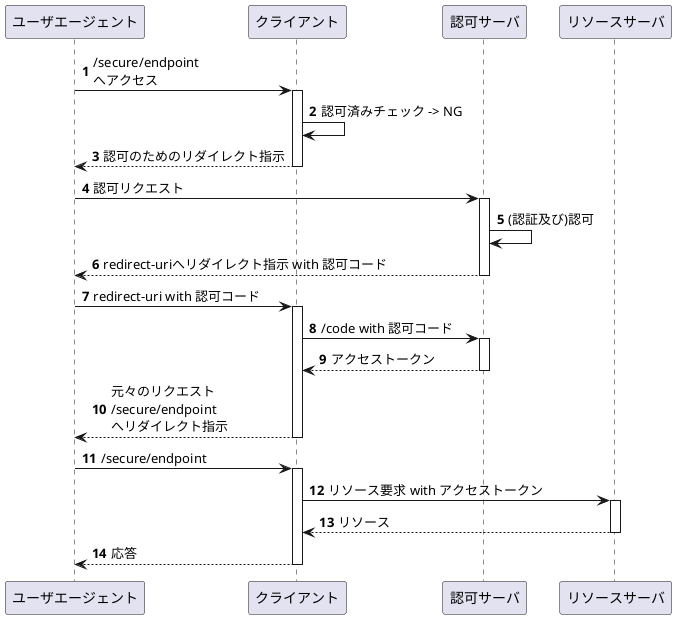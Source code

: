 @startuml
autonumber
ユーザエージェント -> クライアント:  /secure/endpoint\nへアクセス
activate クライアント
クライアント -> クライアント: 認可済みチェック -> NG
クライアント --> ユーザエージェント: 認可のためのリダイレクト指示
deactivate クライアント

ユーザエージェント -> 認可サーバ: 認可リクエスト
activate 認可サーバ
認可サーバ -> 認可サーバ: (認証及び)認可
認可サーバ --> ユーザエージェント: redirect-uriへリダイレクト指示 with 認可コード
deactivate 認可サーバ

ユーザエージェント -> クライアント: redirect-uri with 認可コード
activate クライアント
クライアント -> 認可サーバ: /code with 認可コード
activate 認可サーバ
認可サーバ --> クライアント: アクセストークン
deactivate 認可サーバ
クライアント --> ユーザエージェント: 元々のリクエスト\n/secure/endpoint\nへリダイレクト指示
deactivate クライアント

ユーザエージェント -> クライアント: /secure/endpoint
activate クライアント
クライアント -> リソースサーバ: リソース要求 with アクセストークン
activate リソースサーバ
リソースサーバ --> クライアント: リソース
deactivate リソースサーバ
クライアント --> ユーザエージェント: 応答
deactivate クライアント

@enduml
